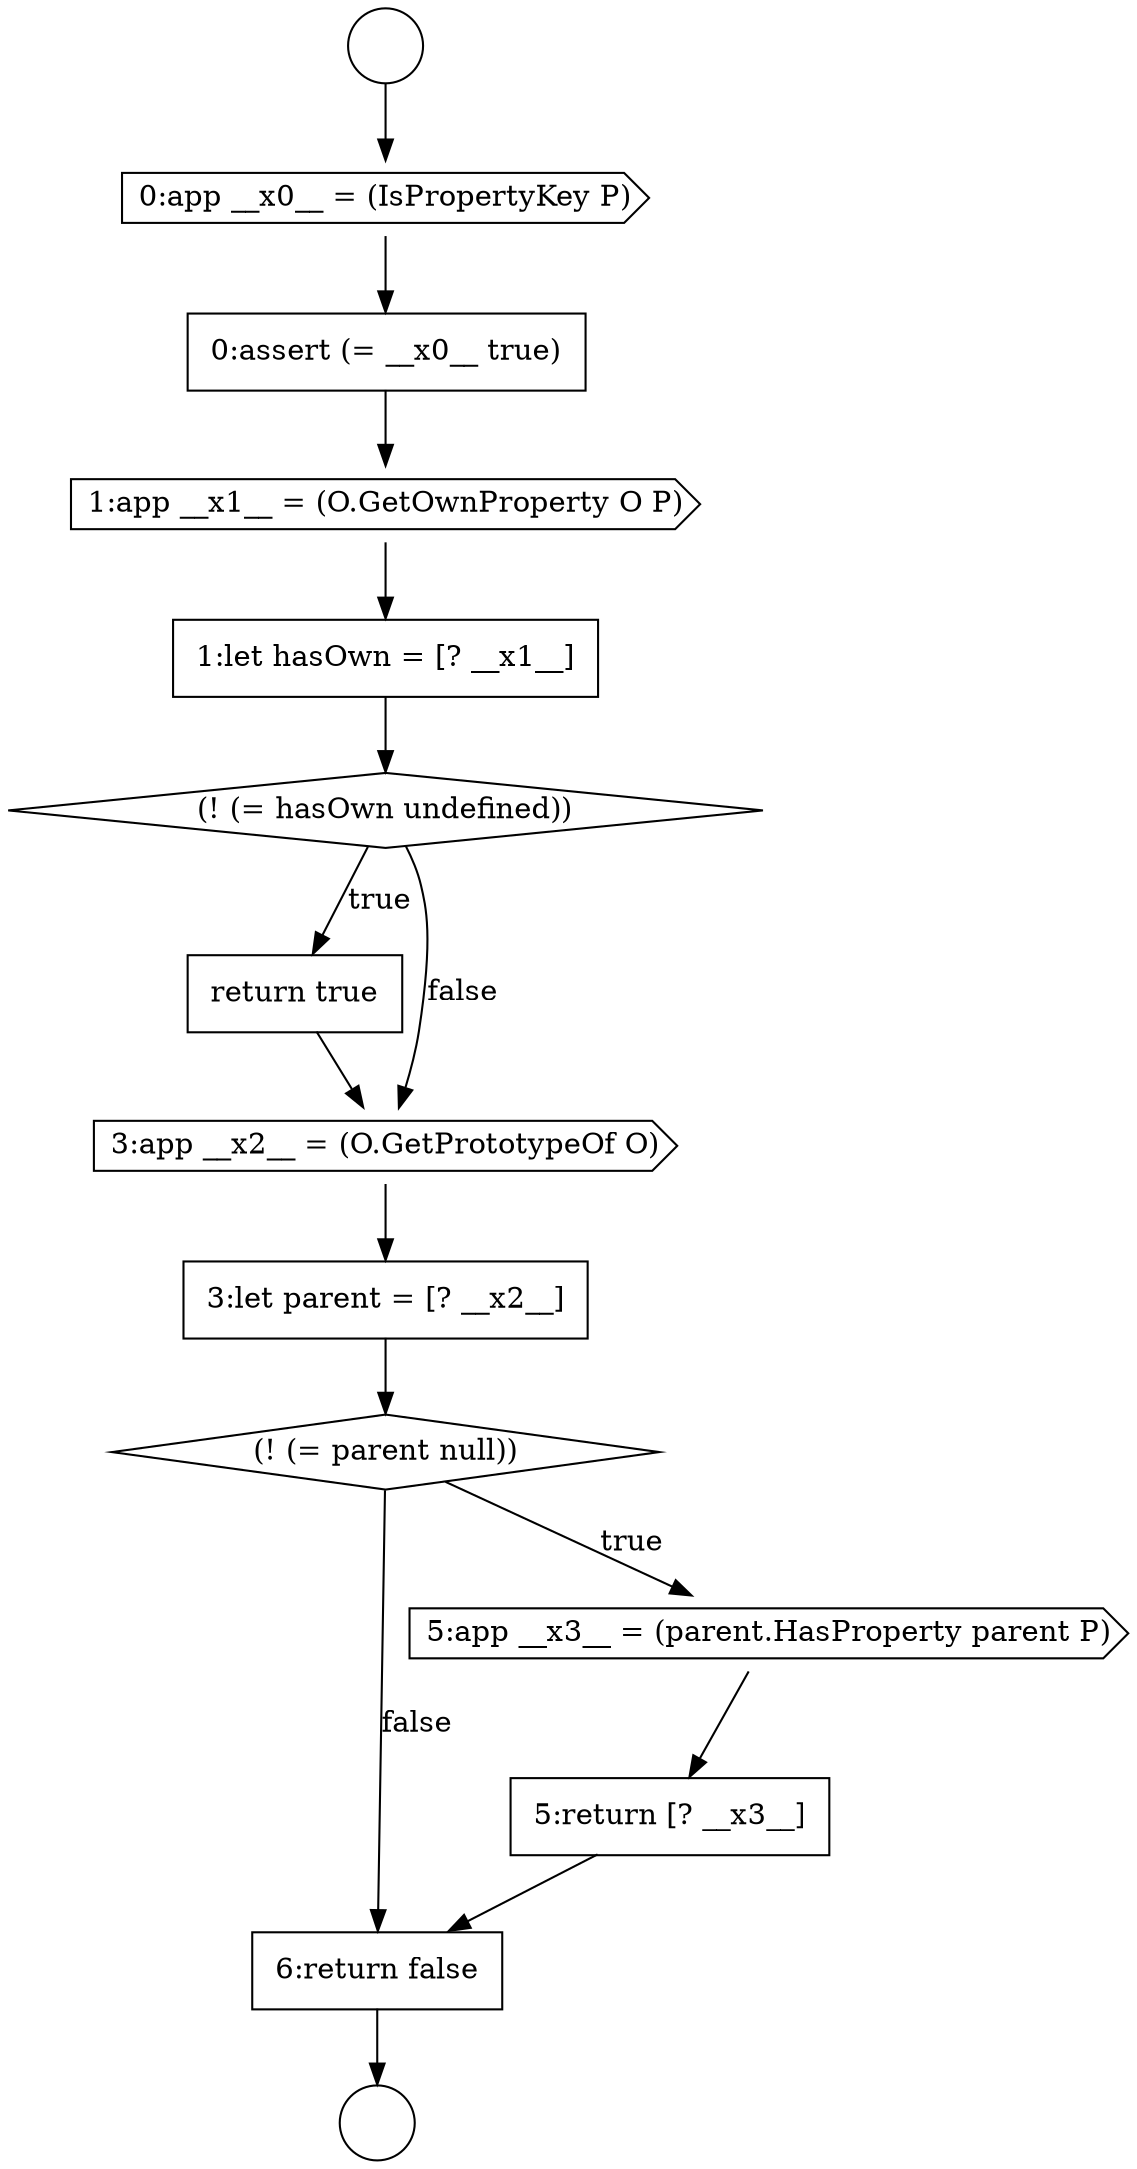 digraph {
  node1793 [shape=none, margin=0, label=<<font color="black">
    <table border="0" cellborder="1" cellspacing="0" cellpadding="10">
      <tr><td align="left">return true</td></tr>
    </table>
  </font>> color="black" fillcolor="white" style=filled]
  node1788 [shape=cds, label=<<font color="black">0:app __x0__ = (IsPropertyKey P)</font>> color="black" fillcolor="white" style=filled]
  node1792 [shape=diamond, label=<<font color="black">(! (= hasOwn undefined))</font>> color="black" fillcolor="white" style=filled]
  node1796 [shape=diamond, label=<<font color="black">(! (= parent null))</font>> color="black" fillcolor="white" style=filled]
  node1787 [shape=circle label=" " color="black" fillcolor="white" style=filled]
  node1794 [shape=cds, label=<<font color="black">3:app __x2__ = (O.GetPrototypeOf O)</font>> color="black" fillcolor="white" style=filled]
  node1791 [shape=none, margin=0, label=<<font color="black">
    <table border="0" cellborder="1" cellspacing="0" cellpadding="10">
      <tr><td align="left">1:let hasOwn = [? __x1__]</td></tr>
    </table>
  </font>> color="black" fillcolor="white" style=filled]
  node1799 [shape=none, margin=0, label=<<font color="black">
    <table border="0" cellborder="1" cellspacing="0" cellpadding="10">
      <tr><td align="left">6:return false</td></tr>
    </table>
  </font>> color="black" fillcolor="white" style=filled]
  node1795 [shape=none, margin=0, label=<<font color="black">
    <table border="0" cellborder="1" cellspacing="0" cellpadding="10">
      <tr><td align="left">3:let parent = [? __x2__]</td></tr>
    </table>
  </font>> color="black" fillcolor="white" style=filled]
  node1786 [shape=circle label=" " color="black" fillcolor="white" style=filled]
  node1798 [shape=none, margin=0, label=<<font color="black">
    <table border="0" cellborder="1" cellspacing="0" cellpadding="10">
      <tr><td align="left">5:return [? __x3__]</td></tr>
    </table>
  </font>> color="black" fillcolor="white" style=filled]
  node1790 [shape=cds, label=<<font color="black">1:app __x1__ = (O.GetOwnProperty O P)</font>> color="black" fillcolor="white" style=filled]
  node1797 [shape=cds, label=<<font color="black">5:app __x3__ = (parent.HasProperty parent P)</font>> color="black" fillcolor="white" style=filled]
  node1789 [shape=none, margin=0, label=<<font color="black">
    <table border="0" cellborder="1" cellspacing="0" cellpadding="10">
      <tr><td align="left">0:assert (= __x0__ true)</td></tr>
    </table>
  </font>> color="black" fillcolor="white" style=filled]
  node1786 -> node1788 [ color="black"]
  node1798 -> node1799 [ color="black"]
  node1795 -> node1796 [ color="black"]
  node1788 -> node1789 [ color="black"]
  node1793 -> node1794 [ color="black"]
  node1797 -> node1798 [ color="black"]
  node1796 -> node1797 [label=<<font color="black">true</font>> color="black"]
  node1796 -> node1799 [label=<<font color="black">false</font>> color="black"]
  node1791 -> node1792 [ color="black"]
  node1794 -> node1795 [ color="black"]
  node1789 -> node1790 [ color="black"]
  node1790 -> node1791 [ color="black"]
  node1799 -> node1787 [ color="black"]
  node1792 -> node1793 [label=<<font color="black">true</font>> color="black"]
  node1792 -> node1794 [label=<<font color="black">false</font>> color="black"]
}
